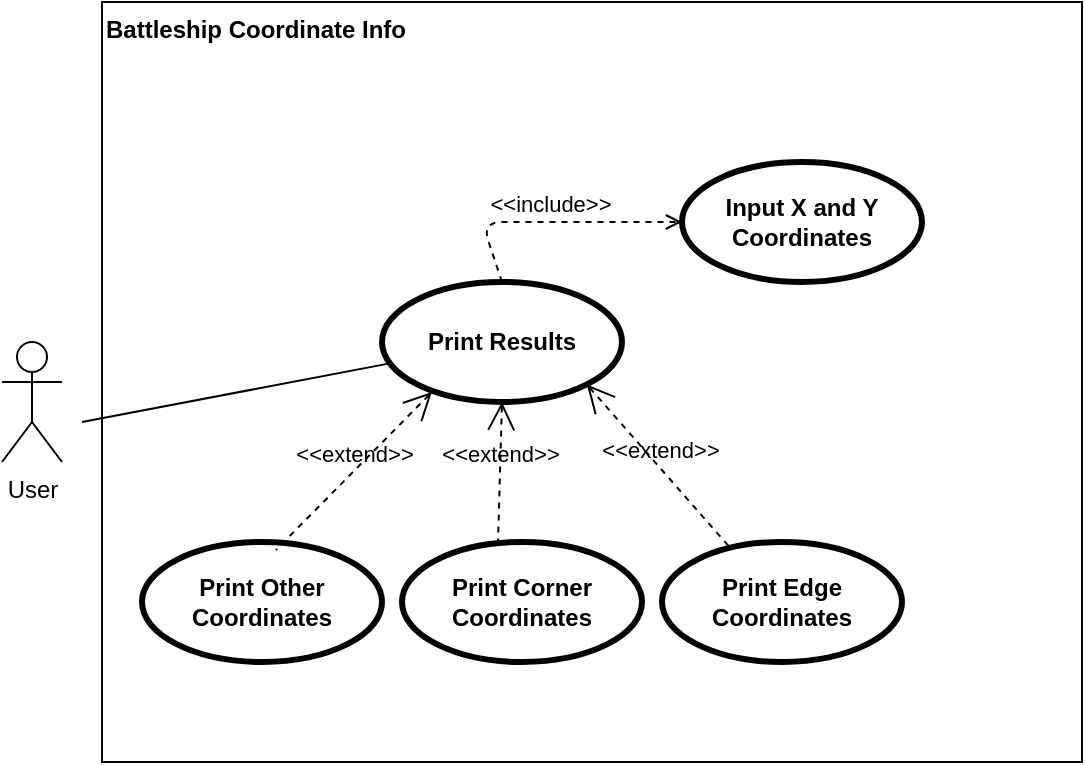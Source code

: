 <mxfile version="14.6.11" type="device"><diagram id="15_F8MSced8mVAVBF_8o" name="Page-1"><mxGraphModel dx="1422" dy="794" grid="1" gridSize="10" guides="1" tooltips="1" connect="1" arrows="1" fold="1" page="1" pageScale="1" pageWidth="850" pageHeight="1100" math="0" shadow="0"><root><mxCell id="0"/><mxCell id="1" parent="0"/><mxCell id="qa3wHpesUAF3mL3OsKGZ-1" value="User" style="shape=umlActor;html=1;verticalLabelPosition=bottom;verticalAlign=top;align=center;" parent="1" vertex="1"><mxGeometry x="140" y="360" width="30" height="60" as="geometry"/></mxCell><mxCell id="qa3wHpesUAF3mL3OsKGZ-3" value="Battleship Coordinate Info" style="shape=rect;html=1;verticalAlign=top;fontStyle=1;whiteSpace=wrap;align=left;" parent="1" vertex="1"><mxGeometry x="190" y="190" width="490" height="380" as="geometry"/></mxCell><mxCell id="qa3wHpesUAF3mL3OsKGZ-4" value="Print Results" style="shape=ellipse;html=1;strokeWidth=3;fontStyle=1;whiteSpace=wrap;align=center;perimeter=ellipsePerimeter;" parent="1" vertex="1"><mxGeometry x="330" y="330" width="120" height="60" as="geometry"/></mxCell><mxCell id="qa3wHpesUAF3mL3OsKGZ-7" value="Print Edge Coordinates" style="shape=ellipse;html=1;strokeWidth=3;fontStyle=1;whiteSpace=wrap;align=center;perimeter=ellipsePerimeter;" parent="1" vertex="1"><mxGeometry x="470" y="460" width="120" height="60" as="geometry"/></mxCell><mxCell id="qa3wHpesUAF3mL3OsKGZ-8" value="Print Corner Coordinates" style="shape=ellipse;html=1;strokeWidth=3;fontStyle=1;whiteSpace=wrap;align=center;perimeter=ellipsePerimeter;" parent="1" vertex="1"><mxGeometry x="340" y="460" width="120" height="60" as="geometry"/></mxCell><mxCell id="qa3wHpesUAF3mL3OsKGZ-9" value="Print Other Coordinates" style="shape=ellipse;html=1;strokeWidth=3;fontStyle=1;whiteSpace=wrap;align=center;perimeter=ellipsePerimeter;" parent="1" vertex="1"><mxGeometry x="210" y="460" width="120" height="60" as="geometry"/></mxCell><mxCell id="qa3wHpesUAF3mL3OsKGZ-10" value="" style="edgeStyle=none;html=1;endArrow=none;verticalAlign=bottom;" parent="1" target="qa3wHpesUAF3mL3OsKGZ-4" edge="1"><mxGeometry width="160" relative="1" as="geometry"><mxPoint x="180" y="400" as="sourcePoint"/><mxPoint x="350" y="320" as="targetPoint"/></mxGeometry></mxCell><mxCell id="L_gpaInk0g5G77xdSZdh-5" value="&amp;lt;&amp;lt;extend&amp;gt;&amp;gt;" style="edgeStyle=none;html=1;startArrow=open;endArrow=none;startSize=12;verticalAlign=bottom;dashed=1;labelBackgroundColor=none;entryX=0.592;entryY=0.067;entryDx=0;entryDy=0;entryPerimeter=0;exitX=0.5;exitY=1;exitDx=0;exitDy=0;" edge="1" parent="1" source="qa3wHpesUAF3mL3OsKGZ-4"><mxGeometry width="160" relative="1" as="geometry"><mxPoint x="463.0" y="350" as="sourcePoint"/><mxPoint x="388.0" y="460" as="targetPoint"/></mxGeometry></mxCell><mxCell id="L_gpaInk0g5G77xdSZdh-6" value="&amp;lt;&amp;lt;extend&amp;gt;&amp;gt;" style="edgeStyle=none;html=1;startArrow=open;endArrow=none;startSize=12;verticalAlign=bottom;dashed=1;labelBackgroundColor=none;entryX=0.292;entryY=0.067;entryDx=0;entryDy=0;entryPerimeter=0;exitX=1;exitY=1;exitDx=0;exitDy=0;" edge="1" parent="1" source="qa3wHpesUAF3mL3OsKGZ-4" target="qa3wHpesUAF3mL3OsKGZ-7"><mxGeometry width="160" relative="1" as="geometry"><mxPoint x="502" y="340" as="sourcePoint"/><mxPoint x="500" y="450" as="targetPoint"/></mxGeometry></mxCell><mxCell id="L_gpaInk0g5G77xdSZdh-7" value="&amp;lt;&amp;lt;extend&amp;gt;&amp;gt;" style="edgeStyle=none;html=1;startArrow=open;endArrow=none;startSize=12;verticalAlign=bottom;dashed=1;labelBackgroundColor=none;entryX=0.558;entryY=0.067;entryDx=0;entryDy=0;entryPerimeter=0;exitX=0.208;exitY=0.917;exitDx=0;exitDy=0;exitPerimeter=0;" edge="1" parent="1" source="qa3wHpesUAF3mL3OsKGZ-4" target="qa3wHpesUAF3mL3OsKGZ-9"><mxGeometry width="160" relative="1" as="geometry"><mxPoint x="292" y="350" as="sourcePoint"/><mxPoint x="290" y="460" as="targetPoint"/></mxGeometry></mxCell><mxCell id="L_gpaInk0g5G77xdSZdh-8" value="Input X and Y Coordinates" style="shape=ellipse;html=1;strokeWidth=3;fontStyle=1;whiteSpace=wrap;align=center;perimeter=ellipsePerimeter;" vertex="1" parent="1"><mxGeometry x="480" y="270" width="120" height="60" as="geometry"/></mxCell><mxCell id="L_gpaInk0g5G77xdSZdh-9" value="&amp;lt;&amp;lt;include&amp;gt;&amp;gt;" style="edgeStyle=none;html=1;endArrow=open;verticalAlign=bottom;dashed=1;labelBackgroundColor=none;exitX=0.5;exitY=0;exitDx=0;exitDy=0;entryX=0;entryY=0.5;entryDx=0;entryDy=0;" edge="1" parent="1" source="qa3wHpesUAF3mL3OsKGZ-4" target="L_gpaInk0g5G77xdSZdh-8"><mxGeometry width="160" relative="1" as="geometry"><mxPoint x="340" y="240" as="sourcePoint"/><mxPoint x="500" y="240" as="targetPoint"/><Array as="points"><mxPoint x="380" y="300"/></Array></mxGeometry></mxCell></root></mxGraphModel></diagram></mxfile>